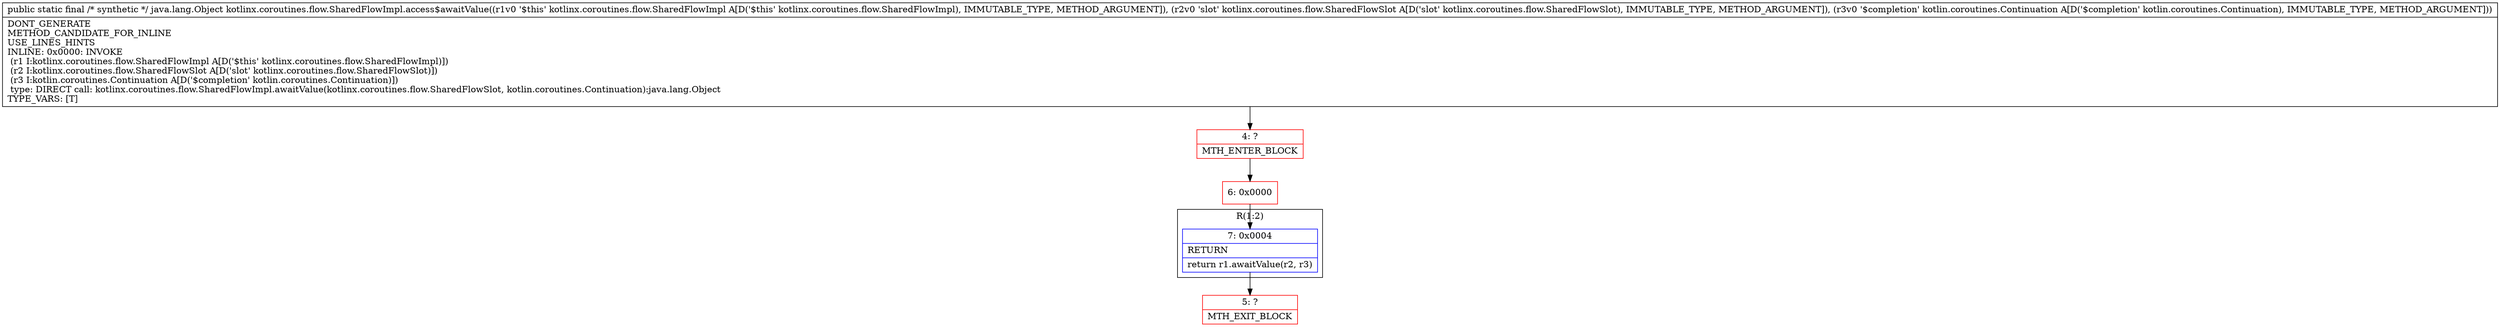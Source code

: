digraph "CFG forkotlinx.coroutines.flow.SharedFlowImpl.access$awaitValue(Lkotlinx\/coroutines\/flow\/SharedFlowImpl;Lkotlinx\/coroutines\/flow\/SharedFlowSlot;Lkotlin\/coroutines\/Continuation;)Ljava\/lang\/Object;" {
subgraph cluster_Region_307880189 {
label = "R(1:2)";
node [shape=record,color=blue];
Node_7 [shape=record,label="{7\:\ 0x0004|RETURN\l|return r1.awaitValue(r2, r3)\l}"];
}
Node_4 [shape=record,color=red,label="{4\:\ ?|MTH_ENTER_BLOCK\l}"];
Node_6 [shape=record,color=red,label="{6\:\ 0x0000}"];
Node_5 [shape=record,color=red,label="{5\:\ ?|MTH_EXIT_BLOCK\l}"];
MethodNode[shape=record,label="{public static final \/* synthetic *\/ java.lang.Object kotlinx.coroutines.flow.SharedFlowImpl.access$awaitValue((r1v0 '$this' kotlinx.coroutines.flow.SharedFlowImpl A[D('$this' kotlinx.coroutines.flow.SharedFlowImpl), IMMUTABLE_TYPE, METHOD_ARGUMENT]), (r2v0 'slot' kotlinx.coroutines.flow.SharedFlowSlot A[D('slot' kotlinx.coroutines.flow.SharedFlowSlot), IMMUTABLE_TYPE, METHOD_ARGUMENT]), (r3v0 '$completion' kotlin.coroutines.Continuation A[D('$completion' kotlin.coroutines.Continuation), IMMUTABLE_TYPE, METHOD_ARGUMENT]))  | DONT_GENERATE\lMETHOD_CANDIDATE_FOR_INLINE\lUSE_LINES_HINTS\lINLINE: 0x0000: INVOKE  \l  (r1 I:kotlinx.coroutines.flow.SharedFlowImpl A[D('$this' kotlinx.coroutines.flow.SharedFlowImpl)])\l  (r2 I:kotlinx.coroutines.flow.SharedFlowSlot A[D('slot' kotlinx.coroutines.flow.SharedFlowSlot)])\l  (r3 I:kotlin.coroutines.Continuation A[D('$completion' kotlin.coroutines.Continuation)])\l type: DIRECT call: kotlinx.coroutines.flow.SharedFlowImpl.awaitValue(kotlinx.coroutines.flow.SharedFlowSlot, kotlin.coroutines.Continuation):java.lang.Object\lTYPE_VARS: [T]\l}"];
MethodNode -> Node_4;Node_7 -> Node_5;
Node_4 -> Node_6;
Node_6 -> Node_7;
}

